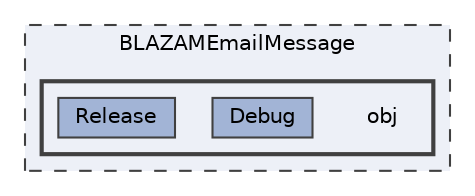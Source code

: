 digraph "BLAZAMEmailMessage/obj"
{
 // LATEX_PDF_SIZE
  bgcolor="transparent";
  edge [fontname=Helvetica,fontsize=10,labelfontname=Helvetica,labelfontsize=10];
  node [fontname=Helvetica,fontsize=10,shape=box,height=0.2,width=0.4];
  compound=true
  subgraph clusterdir_fd7f09a216163706609955baa6e5670d {
    graph [ bgcolor="#edf0f7", pencolor="grey25", label="BLAZAMEmailMessage", fontname=Helvetica,fontsize=10 style="filled,dashed", URL="dir_fd7f09a216163706609955baa6e5670d.html",tooltip=""]
  subgraph clusterdir_df90cdaa2e0a668d43170b93cb519b50 {
    graph [ bgcolor="#edf0f7", pencolor="grey25", label="", fontname=Helvetica,fontsize=10 style="filled,bold", URL="dir_df90cdaa2e0a668d43170b93cb519b50.html",tooltip=""]
    dir_df90cdaa2e0a668d43170b93cb519b50 [shape=plaintext, label="obj"];
  dir_257b4a2b4e57b0def7e3353bc9986ea2 [label="Debug", fillcolor="#a2b4d6", color="grey25", style="filled", URL="dir_257b4a2b4e57b0def7e3353bc9986ea2.html",tooltip=""];
  dir_3717f75d9f1790c26d3cc9e0a5e2dfcb [label="Release", fillcolor="#a2b4d6", color="grey25", style="filled", URL="dir_3717f75d9f1790c26d3cc9e0a5e2dfcb.html",tooltip=""];
  }
  }
}
